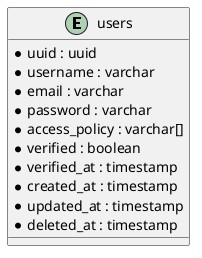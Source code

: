 @startuml
' Entities
entity users {
    *uuid : uuid
    *username : varchar
    *email : varchar
    *password : varchar
    *access_policy : varchar[]
    *verified : boolean
    *verified_at : timestamp
    *created_at : timestamp
    *updated_at : timestamp
    *deleted_at : timestamp
}
@enduml
